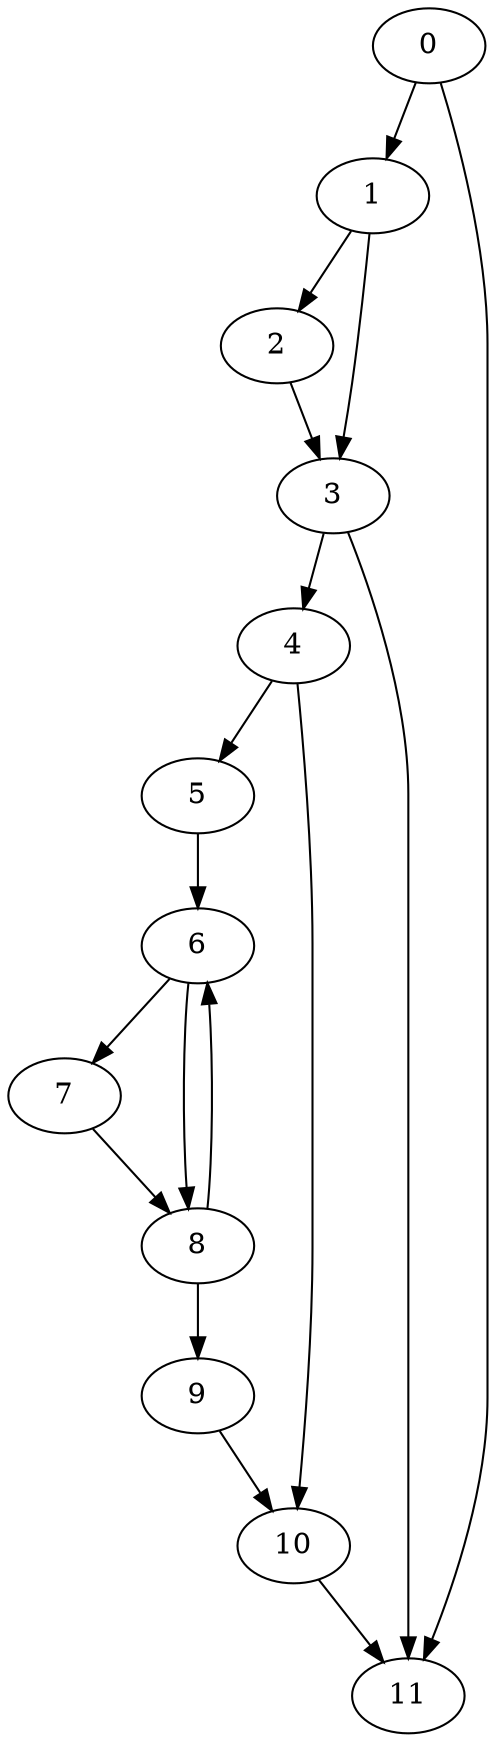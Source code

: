 digraph {
	0
	1
	2
	3
	4
	5
	6
	7
	8
	9
	10
	11
	0 -> 1
	1 -> 3
	2 -> 3
	4 -> 5
	6 -> 7
	8 -> 9
	9 -> 10
	4 -> 10
	10 -> 11
	0 -> 11
	3 -> 11
	1 -> 2
	3 -> 4
	5 -> 6
	8 -> 6
	6 -> 8
	7 -> 8
}

